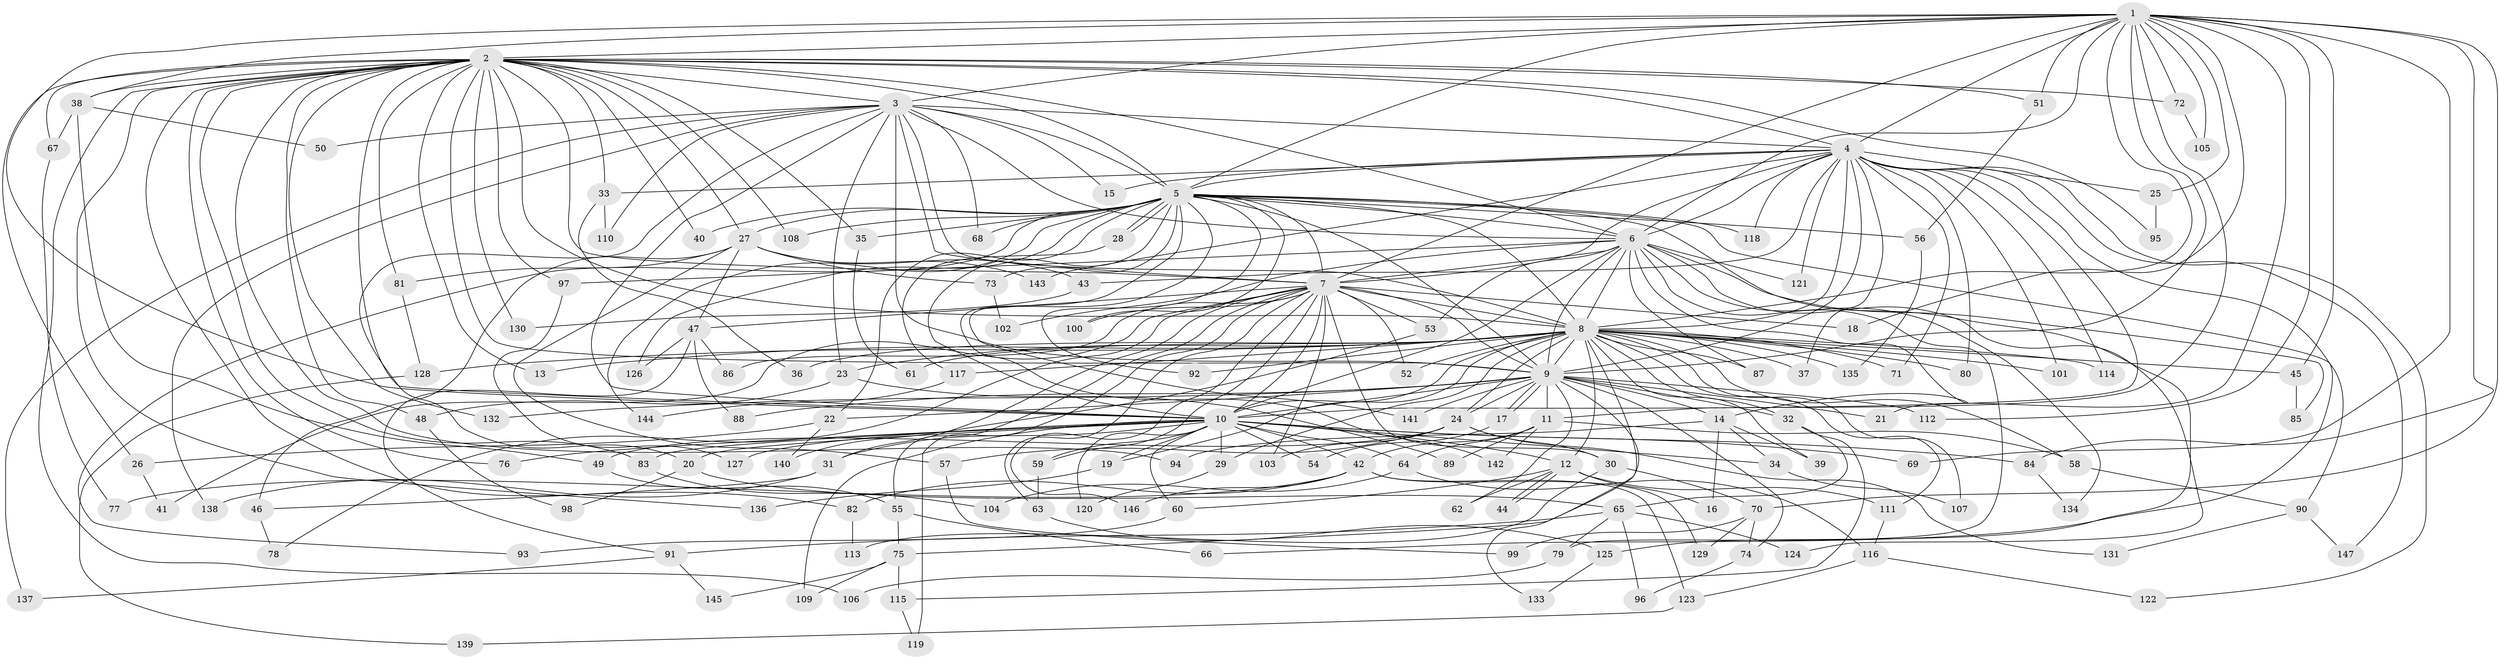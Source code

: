 // coarse degree distribution, {24: 0.03389830508474576, 17: 0.01694915254237288, 11: 0.03389830508474576, 27: 0.01694915254237288, 14: 0.01694915254237288, 13: 0.01694915254237288, 21: 0.01694915254237288, 7: 0.06779661016949153, 16: 0.01694915254237288, 6: 0.03389830508474576, 3: 0.2033898305084746, 2: 0.2711864406779661, 10: 0.03389830508474576, 5: 0.06779661016949153, 12: 0.01694915254237288, 4: 0.0847457627118644, 8: 0.01694915254237288, 1: 0.03389830508474576}
// Generated by graph-tools (version 1.1) at 2025/49/03/04/25 22:49:34]
// undirected, 147 vertices, 319 edges
graph export_dot {
  node [color=gray90,style=filled];
  1;
  2;
  3;
  4;
  5;
  6;
  7;
  8;
  9;
  10;
  11;
  12;
  13;
  14;
  15;
  16;
  17;
  18;
  19;
  20;
  21;
  22;
  23;
  24;
  25;
  26;
  27;
  28;
  29;
  30;
  31;
  32;
  33;
  34;
  35;
  36;
  37;
  38;
  39;
  40;
  41;
  42;
  43;
  44;
  45;
  46;
  47;
  48;
  49;
  50;
  51;
  52;
  53;
  54;
  55;
  56;
  57;
  58;
  59;
  60;
  61;
  62;
  63;
  64;
  65;
  66;
  67;
  68;
  69;
  70;
  71;
  72;
  73;
  74;
  75;
  76;
  77;
  78;
  79;
  80;
  81;
  82;
  83;
  84;
  85;
  86;
  87;
  88;
  89;
  90;
  91;
  92;
  93;
  94;
  95;
  96;
  97;
  98;
  99;
  100;
  101;
  102;
  103;
  104;
  105;
  106;
  107;
  108;
  109;
  110;
  111;
  112;
  113;
  114;
  115;
  116;
  117;
  118;
  119;
  120;
  121;
  122;
  123;
  124;
  125;
  126;
  127;
  128;
  129;
  130;
  131;
  132;
  133;
  134;
  135;
  136;
  137;
  138;
  139;
  140;
  141;
  142;
  143;
  144;
  145;
  146;
  147;
  1 -- 2;
  1 -- 3;
  1 -- 4;
  1 -- 5;
  1 -- 6;
  1 -- 7;
  1 -- 8;
  1 -- 9;
  1 -- 10;
  1 -- 11;
  1 -- 18;
  1 -- 21;
  1 -- 25;
  1 -- 38;
  1 -- 45;
  1 -- 51;
  1 -- 69;
  1 -- 70;
  1 -- 72;
  1 -- 84;
  1 -- 105;
  1 -- 112;
  2 -- 3;
  2 -- 4;
  2 -- 5;
  2 -- 6;
  2 -- 7;
  2 -- 8;
  2 -- 9;
  2 -- 10;
  2 -- 13;
  2 -- 26;
  2 -- 27;
  2 -- 33;
  2 -- 35;
  2 -- 38;
  2 -- 40;
  2 -- 48;
  2 -- 51;
  2 -- 67;
  2 -- 72;
  2 -- 76;
  2 -- 81;
  2 -- 82;
  2 -- 83;
  2 -- 94;
  2 -- 95;
  2 -- 97;
  2 -- 106;
  2 -- 108;
  2 -- 130;
  2 -- 132;
  2 -- 136;
  3 -- 4;
  3 -- 5;
  3 -- 6;
  3 -- 7;
  3 -- 8;
  3 -- 9;
  3 -- 10;
  3 -- 15;
  3 -- 20;
  3 -- 23;
  3 -- 50;
  3 -- 68;
  3 -- 110;
  3 -- 137;
  3 -- 138;
  4 -- 5;
  4 -- 6;
  4 -- 7;
  4 -- 8;
  4 -- 9;
  4 -- 10;
  4 -- 15;
  4 -- 25;
  4 -- 33;
  4 -- 37;
  4 -- 43;
  4 -- 66;
  4 -- 71;
  4 -- 80;
  4 -- 101;
  4 -- 114;
  4 -- 118;
  4 -- 121;
  4 -- 122;
  4 -- 143;
  4 -- 147;
  5 -- 6;
  5 -- 7;
  5 -- 8;
  5 -- 9;
  5 -- 10;
  5 -- 22;
  5 -- 27;
  5 -- 28;
  5 -- 28;
  5 -- 35;
  5 -- 40;
  5 -- 56;
  5 -- 68;
  5 -- 73;
  5 -- 90;
  5 -- 92;
  5 -- 93;
  5 -- 100;
  5 -- 108;
  5 -- 118;
  5 -- 125;
  5 -- 126;
  5 -- 141;
  5 -- 142;
  5 -- 144;
  6 -- 7;
  6 -- 8;
  6 -- 9;
  6 -- 10;
  6 -- 14;
  6 -- 53;
  6 -- 79;
  6 -- 85;
  6 -- 87;
  6 -- 97;
  6 -- 102;
  6 -- 121;
  6 -- 124;
  6 -- 134;
  7 -- 8;
  7 -- 9;
  7 -- 10;
  7 -- 18;
  7 -- 30;
  7 -- 31;
  7 -- 41;
  7 -- 47;
  7 -- 52;
  7 -- 53;
  7 -- 55;
  7 -- 59;
  7 -- 63;
  7 -- 78;
  7 -- 86;
  7 -- 100;
  7 -- 103;
  7 -- 119;
  7 -- 146;
  8 -- 9;
  8 -- 10;
  8 -- 12;
  8 -- 13;
  8 -- 19;
  8 -- 23;
  8 -- 24;
  8 -- 29;
  8 -- 32;
  8 -- 36;
  8 -- 37;
  8 -- 39;
  8 -- 45;
  8 -- 52;
  8 -- 58;
  8 -- 61;
  8 -- 71;
  8 -- 75;
  8 -- 80;
  8 -- 87;
  8 -- 92;
  8 -- 101;
  8 -- 107;
  8 -- 111;
  8 -- 114;
  8 -- 117;
  8 -- 128;
  8 -- 135;
  9 -- 10;
  9 -- 11;
  9 -- 14;
  9 -- 17;
  9 -- 17;
  9 -- 21;
  9 -- 22;
  9 -- 24;
  9 -- 32;
  9 -- 62;
  9 -- 74;
  9 -- 88;
  9 -- 112;
  9 -- 132;
  9 -- 133;
  9 -- 141;
  10 -- 12;
  10 -- 19;
  10 -- 20;
  10 -- 29;
  10 -- 31;
  10 -- 34;
  10 -- 42;
  10 -- 54;
  10 -- 59;
  10 -- 60;
  10 -- 64;
  10 -- 69;
  10 -- 76;
  10 -- 83;
  10 -- 84;
  10 -- 109;
  10 -- 120;
  10 -- 127;
  11 -- 42;
  11 -- 58;
  11 -- 64;
  11 -- 89;
  11 -- 142;
  12 -- 16;
  12 -- 44;
  12 -- 44;
  12 -- 60;
  12 -- 62;
  12 -- 111;
  14 -- 16;
  14 -- 34;
  14 -- 39;
  14 -- 94;
  17 -- 54;
  19 -- 136;
  20 -- 65;
  20 -- 98;
  22 -- 26;
  22 -- 140;
  23 -- 48;
  23 -- 89;
  24 -- 30;
  24 -- 49;
  24 -- 57;
  24 -- 103;
  24 -- 131;
  25 -- 95;
  26 -- 41;
  27 -- 43;
  27 -- 46;
  27 -- 47;
  27 -- 57;
  27 -- 73;
  27 -- 81;
  27 -- 143;
  28 -- 117;
  29 -- 120;
  30 -- 70;
  30 -- 113;
  31 -- 46;
  31 -- 138;
  32 -- 65;
  32 -- 115;
  33 -- 36;
  33 -- 110;
  34 -- 107;
  35 -- 61;
  38 -- 49;
  38 -- 50;
  38 -- 67;
  42 -- 77;
  42 -- 82;
  42 -- 123;
  42 -- 129;
  42 -- 146;
  43 -- 130;
  45 -- 85;
  46 -- 78;
  47 -- 86;
  47 -- 88;
  47 -- 91;
  47 -- 126;
  48 -- 98;
  49 -- 55;
  51 -- 56;
  53 -- 140;
  55 -- 66;
  55 -- 75;
  56 -- 135;
  57 -- 99;
  58 -- 90;
  59 -- 63;
  60 -- 93;
  63 -- 125;
  64 -- 104;
  64 -- 116;
  65 -- 79;
  65 -- 91;
  65 -- 96;
  65 -- 124;
  67 -- 77;
  70 -- 74;
  70 -- 99;
  70 -- 129;
  72 -- 105;
  73 -- 102;
  74 -- 96;
  75 -- 109;
  75 -- 115;
  75 -- 145;
  79 -- 106;
  81 -- 128;
  82 -- 113;
  83 -- 104;
  84 -- 134;
  90 -- 131;
  90 -- 147;
  91 -- 137;
  91 -- 145;
  97 -- 127;
  111 -- 116;
  115 -- 119;
  116 -- 122;
  116 -- 123;
  117 -- 144;
  123 -- 139;
  125 -- 133;
  128 -- 139;
}
